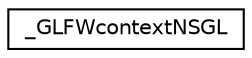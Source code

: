digraph "Graphical Class Hierarchy"
{
 // LATEX_PDF_SIZE
  edge [fontname="Helvetica",fontsize="10",labelfontname="Helvetica",labelfontsize="10"];
  node [fontname="Helvetica",fontsize="10",shape=record];
  rankdir="LR";
  Node0 [label="_GLFWcontextNSGL",height=0.2,width=0.4,color="black", fillcolor="white", style="filled",URL="$struct__GLFWcontextNSGL.html",tooltip=" "];
}
